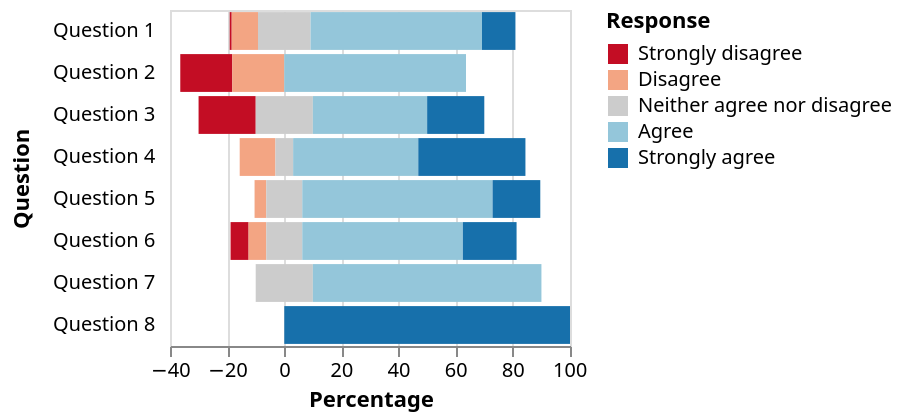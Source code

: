 {
    "$schema": "https://vega.github.io/schema/vega/v3.0.json",
    "description": "A diverging stacked bar chart for sentiments towards a set of eight questions, displayed as percentages with neutral responses straddling the 0% mark",
    "autosize": "pad",
    "padding": 5,
    "width": 200,
    "style": "cell",
    "data": [
        {
            "name": "source_0",
            "values": [
                {
                    "question": "Question 1",
                    "type": "Strongly disagree",
                    "value": 24,
                    "percentage": 0.7,
                    "percentage_start": -19.1,
                    "percentage_end": -18.4
                },
                {
                    "question": "Question 1",
                    "type": "Disagree",
                    "value": 294,
                    "percentage": 9.1,
                    "percentage_start": -18.4,
                    "percentage_end": -9.2
                },
                {
                    "question": "Question 1",
                    "type": "Neither agree nor disagree",
                    "value": 594,
                    "percentage": 18.5,
                    "percentage_start": -9.2,
                    "percentage_end": 9.2
                },
                {
                    "question": "Question 1",
                    "type": "Agree",
                    "value": 1927,
                    "percentage": 59.9,
                    "percentage_start": 9.2,
                    "percentage_end": 69.2
                },
                {
                    "question": "Question 1",
                    "type": "Strongly agree",
                    "value": 376,
                    "percentage": 11.7,
                    "percentage_start": 69.2,
                    "percentage_end": 80.9
                },
                {
                    "question": "Question 2",
                    "type": "Strongly disagree",
                    "value": 2,
                    "percentage": 18.2,
                    "percentage_start": -36.4,
                    "percentage_end": -18.2
                },
                {
                    "question": "Question 2",
                    "type": "Disagree",
                    "value": 2,
                    "percentage": 18.2,
                    "percentage_start": -18.2,
                    "percentage_end": 0
                },
                {
                    "question": "Question 2",
                    "type": "Neither agree nor disagree",
                    "value": 0,
                    "percentage": 0,
                    "percentage_start": 0,
                    "percentage_end": 0
                },
                {
                    "question": "Question 2",
                    "type": "Agree",
                    "value": 7,
                    "percentage": 63.6,
                    "percentage_start": 0,
                    "percentage_end": 63.6
                },
                {
                    "question": "Question 2",
                    "type": "Strongly agree",
                    "value": 11,
                    "percentage": 0,
                    "percentage_start": 63.6,
                    "percentage_end": 63.6
                },
                {
                    "question": "Question 3",
                    "type": "Strongly disagree",
                    "value": 2,
                    "percentage": 20,
                    "percentage_start": -30,
                    "percentage_end": -10
                },
                {
                    "question": "Question 3",
                    "type": "Disagree",
                    "value": 0,
                    "percentage": 0,
                    "percentage_start": -10,
                    "percentage_end": -10
                },
                {
                    "question": "Question 3",
                    "type": "Neither agree nor disagree",
                    "value": 2,
                    "percentage": 20,
                    "percentage_start": -10,
                    "percentage_end": 10
                },
                {
                    "question": "Question 3",
                    "type": "Agree",
                    "value": 4,
                    "percentage": 40,
                    "percentage_start": 10,
                    "percentage_end": 50
                },
                {
                    "question": "Question 3",
                    "type": "Strongly agree",
                    "value": 2,
                    "percentage": 20,
                    "percentage_start": 50,
                    "percentage_end": 70
                },
                {
                    "question": "Question 4",
                    "type": "Strongly disagree",
                    "value": 0,
                    "percentage": 0,
                    "percentage_start": -15.6,
                    "percentage_end": -15.6
                },
                {
                    "question": "Question 4",
                    "type": "Disagree",
                    "value": 2,
                    "percentage": 12.5,
                    "percentage_start": -15.6,
                    "percentage_end": -3.1
                },
                {
                    "question": "Question 4",
                    "type": "Neither agree nor disagree",
                    "value": 1,
                    "percentage": 6.3,
                    "percentage_start": -3.1,
                    "percentage_end": 3.1
                },
                {
                    "question": "Question 4",
                    "type": "Agree",
                    "value": 7,
                    "percentage": 43.8,
                    "percentage_start": 3.1,
                    "percentage_end": 46.9
                },
                {
                    "question": "Question 4",
                    "type": "Strongly agree",
                    "value": 6,
                    "percentage": 37.5,
                    "percentage_start": 46.9,
                    "percentage_end": 84.4
                },
                {
                    "question": "Question 5",
                    "type": "Strongly disagree",
                    "value": 0,
                    "percentage": 0,
                    "percentage_start": -10.4,
                    "percentage_end": -10.4
                },
                {
                    "question": "Question 5",
                    "type": "Disagree",
                    "value": 1,
                    "percentage": 4.2,
                    "percentage_start": -10.4,
                    "percentage_end": -6.3
                },
                {
                    "question": "Question 5",
                    "type": "Neither agree nor disagree",
                    "value": 3,
                    "percentage": 12.5,
                    "percentage_start": -6.3,
                    "percentage_end": 6.3
                },
                {
                    "question": "Question 5",
                    "type": "Agree",
                    "value": 16,
                    "percentage": 66.7,
                    "percentage_start": 6.3,
                    "percentage_end": 72.9
                },
                {
                    "question": "Question 5",
                    "type": "Strongly agree",
                    "value": 4,
                    "percentage": 16.7,
                    "percentage_start": 72.9,
                    "percentage_end": 89.6
                },
                {
                    "question": "Question 6",
                    "type": "Strongly disagree",
                    "value": 1,
                    "percentage": 6.3,
                    "percentage_start": -18.8,
                    "percentage_end": -12.5
                },
                {
                    "question": "Question 6",
                    "type": "Disagree",
                    "value": 1,
                    "percentage": 6.3,
                    "percentage_start": -12.5,
                    "percentage_end": -6.3
                },
                {
                    "question": "Question 6",
                    "type": "Neither agree nor disagree",
                    "value": 2,
                    "percentage": 12.5,
                    "percentage_start": -6.3,
                    "percentage_end": 6.3
                },
                {
                    "question": "Question 6",
                    "type": "Agree",
                    "value": 9,
                    "percentage": 56.3,
                    "percentage_start": 6.3,
                    "percentage_end": 62.5
                },
                {
                    "question": "Question 6",
                    "type": "Strongly agree",
                    "value": 3,
                    "percentage": 18.8,
                    "percentage_start": 62.5,
                    "percentage_end": 81.3
                },
                {
                    "question": "Question 7",
                    "type": "Strongly disagree",
                    "value": 0,
                    "percentage": 0,
                    "percentage_start": -10,
                    "percentage_end": -10
                },
                {
                    "question": "Question 7",
                    "type": "Disagree",
                    "value": 0,
                    "percentage": 0,
                    "percentage_start": -10,
                    "percentage_end": -10
                },
                {
                    "question": "Question 7",
                    "type": "Neither agree nor disagree",
                    "value": 1,
                    "percentage": 20,
                    "percentage_start": -10,
                    "percentage_end": 10
                },
                {
                    "question": "Question 7",
                    "type": "Agree",
                    "value": 4,
                    "percentage": 80,
                    "percentage_start": 10,
                    "percentage_end": 90
                },
                {
                    "question": "Question 7",
                    "type": "Strongly agree",
                    "value": 0,
                    "percentage": 0,
                    "percentage_start": 90,
                    "percentage_end": 90
                },
                {
                    "question": "Question 8",
                    "type": "Strongly disagree",
                    "value": 0,
                    "percentage": 0,
                    "percentage_start": 0,
                    "percentage_end": 0
                },
                {
                    "question": "Question 8",
                    "type": "Disagree",
                    "value": 0,
                    "percentage": 0,
                    "percentage_start": 0,
                    "percentage_end": 0
                },
                {
                    "question": "Question 8",
                    "type": "Neither agree nor disagree",
                    "value": 0,
                    "percentage": 0,
                    "percentage_start": 0,
                    "percentage_end": 0
                },
                {
                    "question": "Question 8",
                    "type": "Agree",
                    "value": 0,
                    "percentage": 0,
                    "percentage_start": 0,
                    "percentage_end": 0
                },
                {
                    "question": "Question 8",
                    "type": "Strongly agree",
                    "value": 2,
                    "percentage": 100,
                    "percentage_start": 0,
                    "percentage_end": 100
                }
            ]
        },
        {
            "name": "data_0",
            "source": "source_0",
            "transform": [
                {
                    "type": "formula",
                    "expr": "toNumber(datum[\"percentage_start\"])",
                    "as": "percentage_start"
                },
                {
                    "type": "formula",
                    "expr": "toNumber(datum[\"percentage_end\"])",
                    "as": "percentage_end"
                },
                {
                    "type": "filter",
                    "expr": "datum[\"percentage_start\"] !== null && !isNaN(datum[\"percentage_start\"])"
                }
            ]
        }
    ],
    "signals": [
        {
            "name": "y_step",
            "value": 21
        },
        {
            "name": "height",
            "update": "bandspace(domain('y').length, 0.1, 0.05) * y_step"
        }
    ],
    "marks": [
        {
            "name": "marks",
            "type": "rect",
            "style": [
                "bar"
            ],
            "from": {
                "data": "data_0"
            },
            "encode": {
                "update": {
                    "x": {
                        "scale": "x",
                        "field": "percentage_start"
                    },
                    "x2": {
                        "scale": "x",
                        "field": "percentage_end"
                    },
                    "y": {
                        "scale": "y",
                        "field": "question"
                    },
                    "height": {
                        "scale": "y",
                        "band": true
                    },
                    "fill": {
                        "scale": "color",
                        "field": "type"
                    }
                }
            }
        }
    ],
    "scales": [
        {
            "name": "x",
            "type": "linear",
            "domain": {
                "data": "data_0",
                "fields": [
                    "percentage_start",
                    "percentage_end"
                ],
                "sort": true
            },
            "range": [
                0,
                {
                    "signal": "width"
                }
            ],
            "nice": true,
            "zero": true
        },
        {
            "name": "y",
            "type": "band",
            "domain": {
                "data": "data_0",
                "field": "question",
                "sort": true
            },
            "range": {
                "step": {
                    "signal": "y_step"
                }
            },
            "paddingInner": 0.1,
            "paddingOuter": 0.05
        },
        {
            "name": "color",
            "type": "ordinal",
            "domain": [
                "Strongly disagree",
                "Disagree",
                "Neither agree nor disagree",
                "Agree",
                "Strongly agree"
            ],
            "range": [
                "#c30d24",
                "#f3a583",
                "#cccccc",
                "#94c6da",
                "#1770ab"
            ]
        }
    ],
    "axes": [
        {
            "title": "Percentage",
            "scale": "x",
            "orient": "bottom",
            "labelOverlap": true,
            "tickCount": {
                "signal": "ceil(width/40)"
            },
            "zindex": 1
        },
        {
            "scale": "x",
            "orient": "bottom",
            "domain": false,
            "grid": true,
            "labels": false,
            "maxExtent": 0,
            "minExtent": 0,
            "tickCount": {
                "signal": "ceil(width/40)"
            },
            "ticks": false,
            "zindex": 0,
            "gridScale": "y"
        },
        {
            "domain": false,
            "minExtent": 60,
            "offset": 5,
            "ticks": false,
            "title": "Question",
            "scale": "y",
            "orient": "left",
            "zindex": 1
        }
    ],
    "legends": [
        {
            "title": "Response",
            "fill": "color",
            "encode": {
                "symbols": {
                    "update": {
                        "shape": {
                            "value": "square"
                        }
                    }
                }
            }
        }
    ],
    "config": {
        "axis": {
            "labelBound": 21
        },
        "axisY": {
            "minExtent": 30
        }
    }
}

